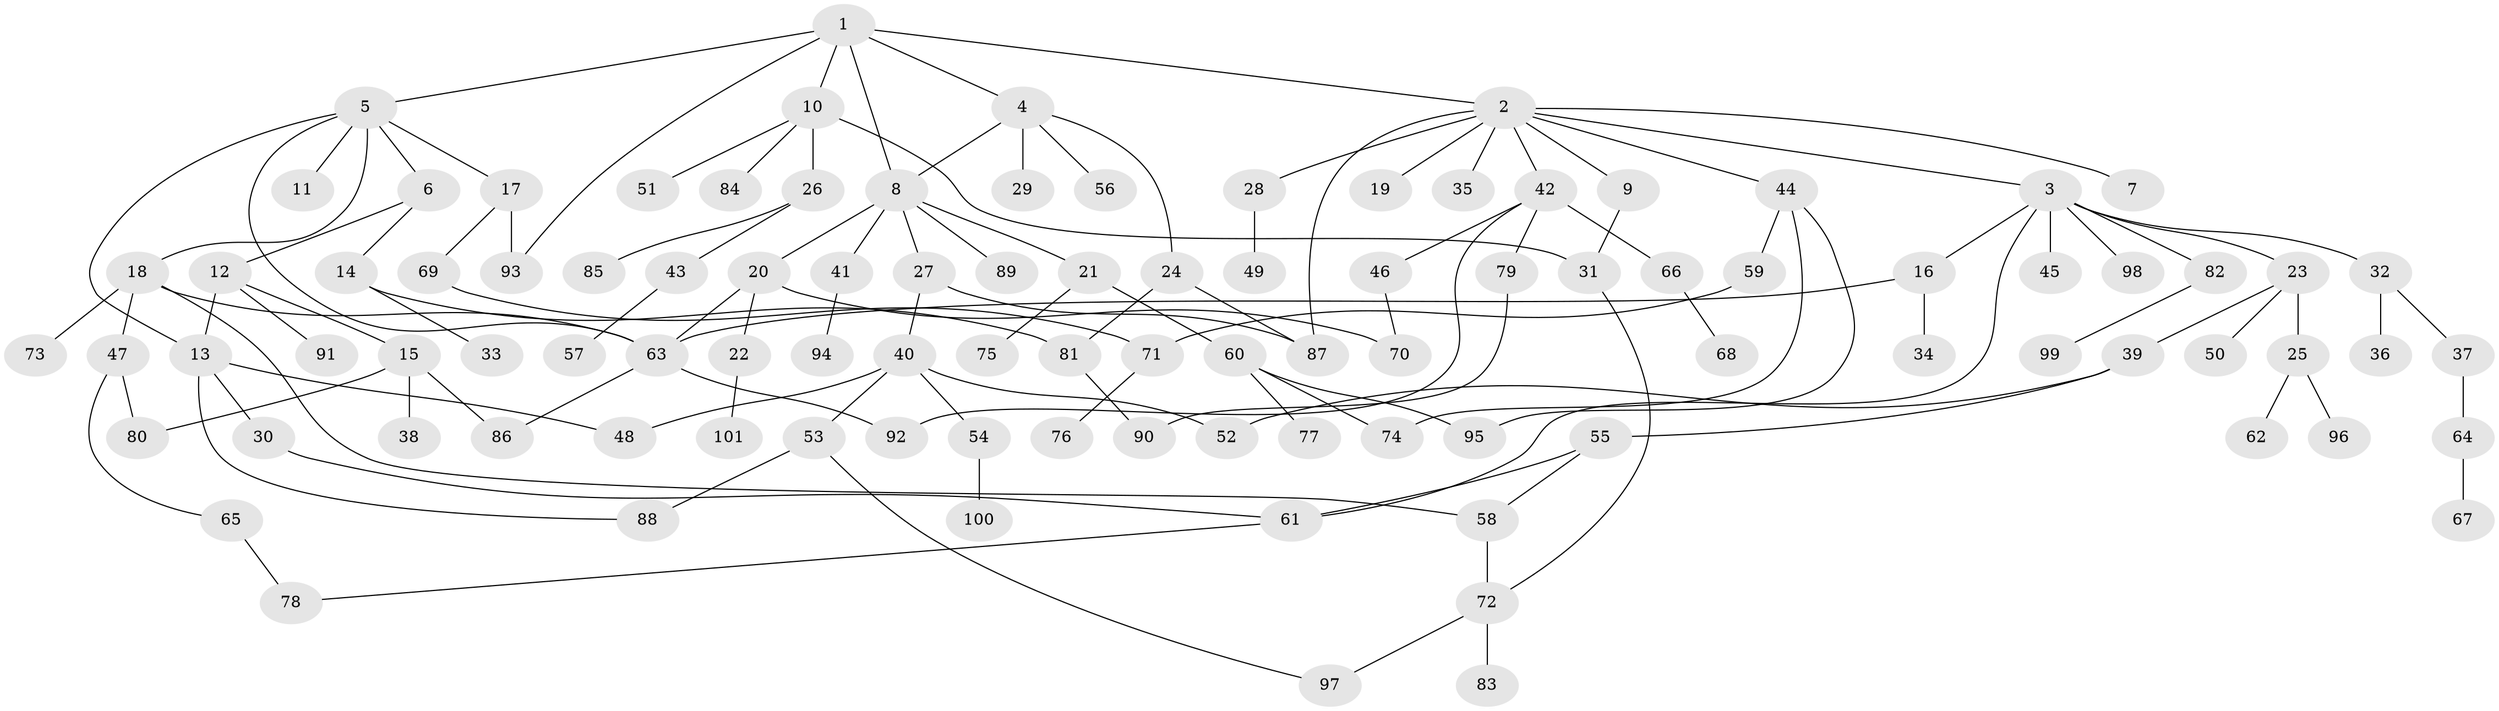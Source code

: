 // Generated by graph-tools (version 1.1) at 2025/42/03/09/25 04:42:46]
// undirected, 101 vertices, 127 edges
graph export_dot {
graph [start="1"]
  node [color=gray90,style=filled];
  1;
  2;
  3;
  4;
  5;
  6;
  7;
  8;
  9;
  10;
  11;
  12;
  13;
  14;
  15;
  16;
  17;
  18;
  19;
  20;
  21;
  22;
  23;
  24;
  25;
  26;
  27;
  28;
  29;
  30;
  31;
  32;
  33;
  34;
  35;
  36;
  37;
  38;
  39;
  40;
  41;
  42;
  43;
  44;
  45;
  46;
  47;
  48;
  49;
  50;
  51;
  52;
  53;
  54;
  55;
  56;
  57;
  58;
  59;
  60;
  61;
  62;
  63;
  64;
  65;
  66;
  67;
  68;
  69;
  70;
  71;
  72;
  73;
  74;
  75;
  76;
  77;
  78;
  79;
  80;
  81;
  82;
  83;
  84;
  85;
  86;
  87;
  88;
  89;
  90;
  91;
  92;
  93;
  94;
  95;
  96;
  97;
  98;
  99;
  100;
  101;
  1 -- 2;
  1 -- 4;
  1 -- 5;
  1 -- 8;
  1 -- 10;
  1 -- 93;
  2 -- 3;
  2 -- 7;
  2 -- 9;
  2 -- 19;
  2 -- 28;
  2 -- 35;
  2 -- 42;
  2 -- 44;
  2 -- 87;
  3 -- 16;
  3 -- 23;
  3 -- 32;
  3 -- 45;
  3 -- 82;
  3 -- 98;
  3 -- 61;
  4 -- 24;
  4 -- 29;
  4 -- 56;
  4 -- 8;
  5 -- 6;
  5 -- 11;
  5 -- 13;
  5 -- 17;
  5 -- 18;
  5 -- 63;
  6 -- 12;
  6 -- 14;
  8 -- 20;
  8 -- 21;
  8 -- 27;
  8 -- 41;
  8 -- 89;
  9 -- 31;
  10 -- 26;
  10 -- 31;
  10 -- 51;
  10 -- 84;
  12 -- 15;
  12 -- 91;
  12 -- 13;
  13 -- 30;
  13 -- 48;
  13 -- 88;
  14 -- 33;
  14 -- 81;
  15 -- 38;
  15 -- 80;
  15 -- 86;
  16 -- 34;
  16 -- 63;
  17 -- 69;
  17 -- 93;
  18 -- 47;
  18 -- 58;
  18 -- 73;
  18 -- 63;
  20 -- 22;
  20 -- 70;
  20 -- 63;
  21 -- 60;
  21 -- 75;
  22 -- 101;
  23 -- 25;
  23 -- 39;
  23 -- 50;
  24 -- 81;
  24 -- 87;
  25 -- 62;
  25 -- 96;
  26 -- 43;
  26 -- 85;
  27 -- 40;
  27 -- 87;
  28 -- 49;
  30 -- 61;
  31 -- 72;
  32 -- 36;
  32 -- 37;
  37 -- 64;
  39 -- 52;
  39 -- 55;
  40 -- 53;
  40 -- 54;
  40 -- 52;
  40 -- 48;
  41 -- 94;
  42 -- 46;
  42 -- 66;
  42 -- 79;
  42 -- 92;
  43 -- 57;
  44 -- 59;
  44 -- 95;
  44 -- 74;
  46 -- 70;
  47 -- 65;
  47 -- 80;
  53 -- 88;
  53 -- 97;
  54 -- 100;
  55 -- 61;
  55 -- 58;
  58 -- 72;
  59 -- 71;
  60 -- 74;
  60 -- 77;
  60 -- 95;
  61 -- 78;
  63 -- 86;
  63 -- 92;
  64 -- 67;
  65 -- 78;
  66 -- 68;
  69 -- 71;
  71 -- 76;
  72 -- 83;
  72 -- 97;
  79 -- 90;
  81 -- 90;
  82 -- 99;
}
